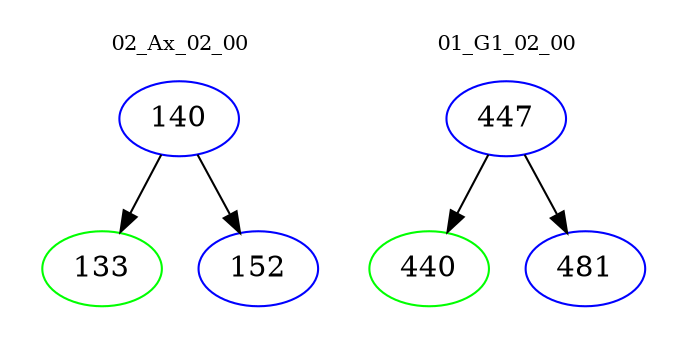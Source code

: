 digraph{
subgraph cluster_0 {
color = white
label = "02_Ax_02_00";
fontsize=10;
T0_140 [label="140", color="blue"]
T0_140 -> T0_133 [color="black"]
T0_133 [label="133", color="green"]
T0_140 -> T0_152 [color="black"]
T0_152 [label="152", color="blue"]
}
subgraph cluster_1 {
color = white
label = "01_G1_02_00";
fontsize=10;
T1_447 [label="447", color="blue"]
T1_447 -> T1_440 [color="black"]
T1_440 [label="440", color="green"]
T1_447 -> T1_481 [color="black"]
T1_481 [label="481", color="blue"]
}
}
